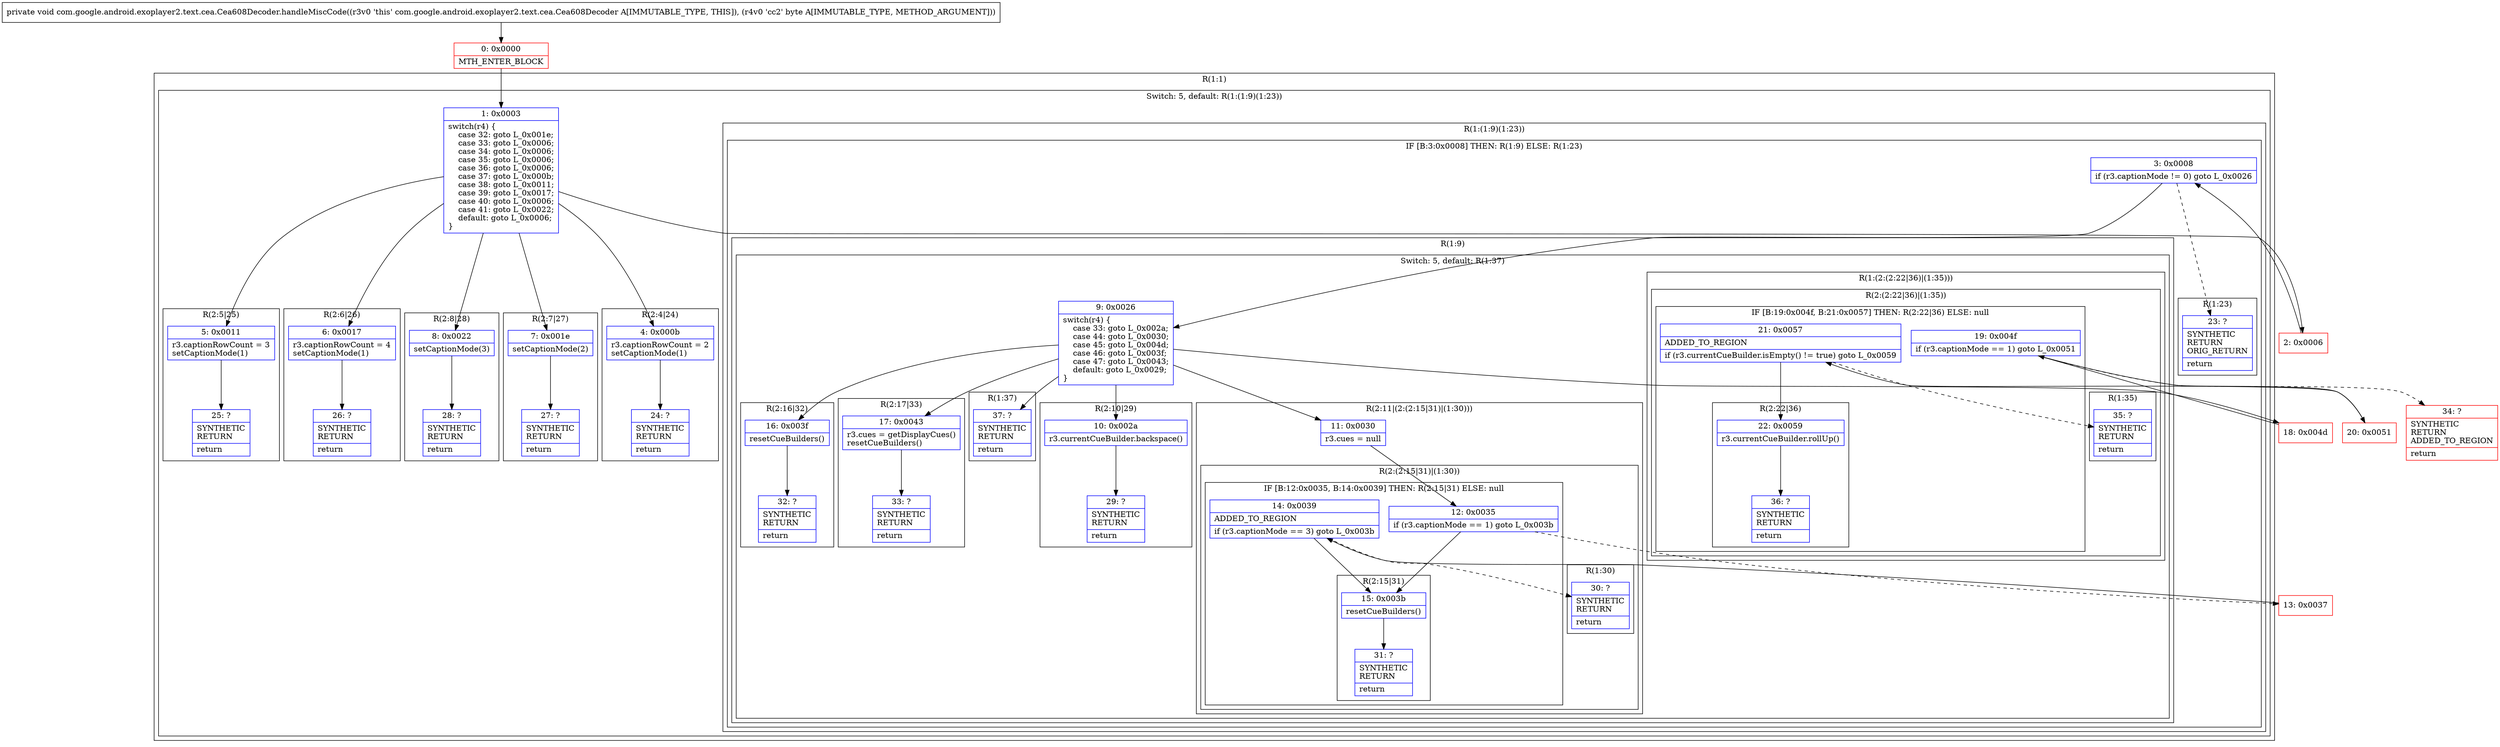 digraph "CFG forcom.google.android.exoplayer2.text.cea.Cea608Decoder.handleMiscCode(B)V" {
subgraph cluster_Region_389878958 {
label = "R(1:1)";
node [shape=record,color=blue];
subgraph cluster_SwitchRegion_624583563 {
label = "Switch: 5, default: R(1:(1:9)(1:23))";
node [shape=record,color=blue];
Node_1 [shape=record,label="{1\:\ 0x0003|switch(r4) \{\l    case 32: goto L_0x001e;\l    case 33: goto L_0x0006;\l    case 34: goto L_0x0006;\l    case 35: goto L_0x0006;\l    case 36: goto L_0x0006;\l    case 37: goto L_0x000b;\l    case 38: goto L_0x0011;\l    case 39: goto L_0x0017;\l    case 40: goto L_0x0006;\l    case 41: goto L_0x0022;\l    default: goto L_0x0006;\l\}\l}"];
subgraph cluster_Region_2052384411 {
label = "R(2:7|27)";
node [shape=record,color=blue];
Node_7 [shape=record,label="{7\:\ 0x001e|setCaptionMode(2)\l}"];
Node_27 [shape=record,label="{27\:\ ?|SYNTHETIC\lRETURN\l|return\l}"];
}
subgraph cluster_Region_8156178 {
label = "R(2:4|24)";
node [shape=record,color=blue];
Node_4 [shape=record,label="{4\:\ 0x000b|r3.captionRowCount = 2\lsetCaptionMode(1)\l}"];
Node_24 [shape=record,label="{24\:\ ?|SYNTHETIC\lRETURN\l|return\l}"];
}
subgraph cluster_Region_2132510935 {
label = "R(2:5|25)";
node [shape=record,color=blue];
Node_5 [shape=record,label="{5\:\ 0x0011|r3.captionRowCount = 3\lsetCaptionMode(1)\l}"];
Node_25 [shape=record,label="{25\:\ ?|SYNTHETIC\lRETURN\l|return\l}"];
}
subgraph cluster_Region_164334212 {
label = "R(2:6|26)";
node [shape=record,color=blue];
Node_6 [shape=record,label="{6\:\ 0x0017|r3.captionRowCount = 4\lsetCaptionMode(1)\l}"];
Node_26 [shape=record,label="{26\:\ ?|SYNTHETIC\lRETURN\l|return\l}"];
}
subgraph cluster_Region_1425462552 {
label = "R(2:8|28)";
node [shape=record,color=blue];
Node_8 [shape=record,label="{8\:\ 0x0022|setCaptionMode(3)\l}"];
Node_28 [shape=record,label="{28\:\ ?|SYNTHETIC\lRETURN\l|return\l}"];
}
subgraph cluster_Region_935978864 {
label = "R(1:(1:9)(1:23))";
node [shape=record,color=blue];
subgraph cluster_IfRegion_347577454 {
label = "IF [B:3:0x0008] THEN: R(1:9) ELSE: R(1:23)";
node [shape=record,color=blue];
Node_3 [shape=record,label="{3\:\ 0x0008|if (r3.captionMode != 0) goto L_0x0026\l}"];
subgraph cluster_Region_1098759126 {
label = "R(1:9)";
node [shape=record,color=blue];
subgraph cluster_SwitchRegion_599910644 {
label = "Switch: 5, default: R(1:37)";
node [shape=record,color=blue];
Node_9 [shape=record,label="{9\:\ 0x0026|switch(r4) \{\l    case 33: goto L_0x002a;\l    case 44: goto L_0x0030;\l    case 45: goto L_0x004d;\l    case 46: goto L_0x003f;\l    case 47: goto L_0x0043;\l    default: goto L_0x0029;\l\}\l}"];
subgraph cluster_Region_1540061595 {
label = "R(2:10|29)";
node [shape=record,color=blue];
Node_10 [shape=record,label="{10\:\ 0x002a|r3.currentCueBuilder.backspace()\l}"];
Node_29 [shape=record,label="{29\:\ ?|SYNTHETIC\lRETURN\l|return\l}"];
}
subgraph cluster_Region_1941428832 {
label = "R(2:11|(2:(2:15|31)|(1:30)))";
node [shape=record,color=blue];
Node_11 [shape=record,label="{11\:\ 0x0030|r3.cues = null\l}"];
subgraph cluster_Region_1597533387 {
label = "R(2:(2:15|31)|(1:30))";
node [shape=record,color=blue];
subgraph cluster_IfRegion_1938995600 {
label = "IF [B:12:0x0035, B:14:0x0039] THEN: R(2:15|31) ELSE: null";
node [shape=record,color=blue];
Node_12 [shape=record,label="{12\:\ 0x0035|if (r3.captionMode == 1) goto L_0x003b\l}"];
Node_14 [shape=record,label="{14\:\ 0x0039|ADDED_TO_REGION\l|if (r3.captionMode == 3) goto L_0x003b\l}"];
subgraph cluster_Region_1930756568 {
label = "R(2:15|31)";
node [shape=record,color=blue];
Node_15 [shape=record,label="{15\:\ 0x003b|resetCueBuilders()\l}"];
Node_31 [shape=record,label="{31\:\ ?|SYNTHETIC\lRETURN\l|return\l}"];
}
}
subgraph cluster_Region_1044164864 {
label = "R(1:30)";
node [shape=record,color=blue];
Node_30 [shape=record,label="{30\:\ ?|SYNTHETIC\lRETURN\l|return\l}"];
}
}
}
subgraph cluster_Region_578739256 {
label = "R(1:(2:(2:22|36)|(1:35)))";
node [shape=record,color=blue];
subgraph cluster_Region_1145487326 {
label = "R(2:(2:22|36)|(1:35))";
node [shape=record,color=blue];
subgraph cluster_IfRegion_528903503 {
label = "IF [B:19:0x004f, B:21:0x0057] THEN: R(2:22|36) ELSE: null";
node [shape=record,color=blue];
Node_19 [shape=record,label="{19\:\ 0x004f|if (r3.captionMode == 1) goto L_0x0051\l}"];
Node_21 [shape=record,label="{21\:\ 0x0057|ADDED_TO_REGION\l|if (r3.currentCueBuilder.isEmpty() != true) goto L_0x0059\l}"];
subgraph cluster_Region_1156152078 {
label = "R(2:22|36)";
node [shape=record,color=blue];
Node_22 [shape=record,label="{22\:\ 0x0059|r3.currentCueBuilder.rollUp()\l}"];
Node_36 [shape=record,label="{36\:\ ?|SYNTHETIC\lRETURN\l|return\l}"];
}
}
subgraph cluster_Region_279113911 {
label = "R(1:35)";
node [shape=record,color=blue];
Node_35 [shape=record,label="{35\:\ ?|SYNTHETIC\lRETURN\l|return\l}"];
}
}
}
subgraph cluster_Region_1634407730 {
label = "R(2:16|32)";
node [shape=record,color=blue];
Node_16 [shape=record,label="{16\:\ 0x003f|resetCueBuilders()\l}"];
Node_32 [shape=record,label="{32\:\ ?|SYNTHETIC\lRETURN\l|return\l}"];
}
subgraph cluster_Region_1294725189 {
label = "R(2:17|33)";
node [shape=record,color=blue];
Node_17 [shape=record,label="{17\:\ 0x0043|r3.cues = getDisplayCues()\lresetCueBuilders()\l}"];
Node_33 [shape=record,label="{33\:\ ?|SYNTHETIC\lRETURN\l|return\l}"];
}
subgraph cluster_Region_1108722661 {
label = "R(1:37)";
node [shape=record,color=blue];
Node_37 [shape=record,label="{37\:\ ?|SYNTHETIC\lRETURN\l|return\l}"];
}
}
}
subgraph cluster_Region_1169531992 {
label = "R(1:23)";
node [shape=record,color=blue];
Node_23 [shape=record,label="{23\:\ ?|SYNTHETIC\lRETURN\lORIG_RETURN\l|return\l}"];
}
}
}
}
}
Node_0 [shape=record,color=red,label="{0\:\ 0x0000|MTH_ENTER_BLOCK\l}"];
Node_2 [shape=record,color=red,label="{2\:\ 0x0006}"];
Node_13 [shape=record,color=red,label="{13\:\ 0x0037}"];
Node_18 [shape=record,color=red,label="{18\:\ 0x004d}"];
Node_20 [shape=record,color=red,label="{20\:\ 0x0051}"];
Node_34 [shape=record,color=red,label="{34\:\ ?|SYNTHETIC\lRETURN\lADDED_TO_REGION\l|return\l}"];
MethodNode[shape=record,label="{private void com.google.android.exoplayer2.text.cea.Cea608Decoder.handleMiscCode((r3v0 'this' com.google.android.exoplayer2.text.cea.Cea608Decoder A[IMMUTABLE_TYPE, THIS]), (r4v0 'cc2' byte A[IMMUTABLE_TYPE, METHOD_ARGUMENT])) }"];
MethodNode -> Node_0;
Node_1 -> Node_2;
Node_1 -> Node_4;
Node_1 -> Node_5;
Node_1 -> Node_6;
Node_1 -> Node_7;
Node_1 -> Node_8;
Node_7 -> Node_27;
Node_4 -> Node_24;
Node_5 -> Node_25;
Node_6 -> Node_26;
Node_8 -> Node_28;
Node_3 -> Node_9;
Node_3 -> Node_23[style=dashed];
Node_9 -> Node_10;
Node_9 -> Node_11;
Node_9 -> Node_16;
Node_9 -> Node_17;
Node_9 -> Node_18;
Node_9 -> Node_37;
Node_10 -> Node_29;
Node_11 -> Node_12;
Node_12 -> Node_13[style=dashed];
Node_12 -> Node_15;
Node_14 -> Node_15;
Node_14 -> Node_30[style=dashed];
Node_15 -> Node_31;
Node_19 -> Node_20;
Node_19 -> Node_34[style=dashed];
Node_21 -> Node_22;
Node_21 -> Node_35[style=dashed];
Node_22 -> Node_36;
Node_16 -> Node_32;
Node_17 -> Node_33;
Node_0 -> Node_1;
Node_2 -> Node_3;
Node_13 -> Node_14;
Node_18 -> Node_19;
Node_20 -> Node_21;
}

